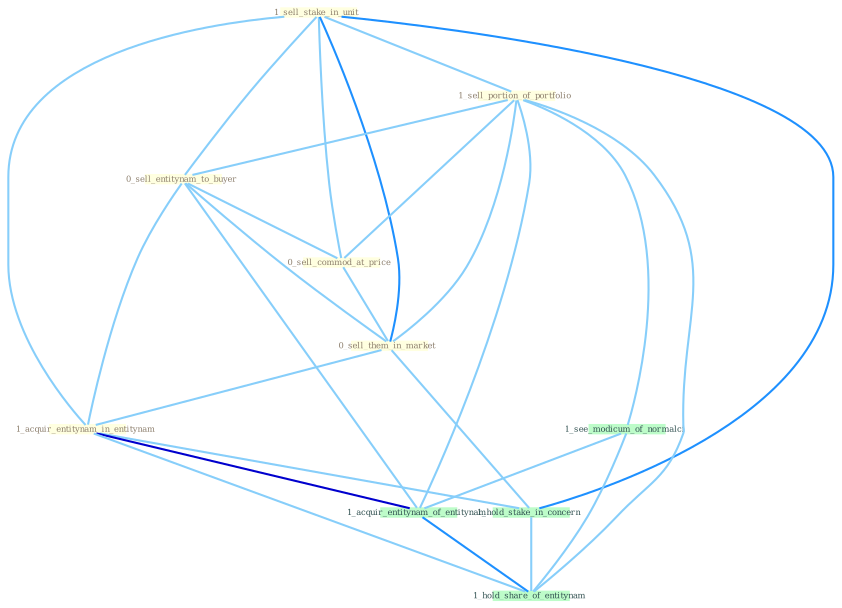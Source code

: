 Graph G{ 
    node
    [shape=polygon,style=filled,width=.5,height=.06,color="#BDFCC9",fixedsize=true,fontsize=4,
    fontcolor="#2f4f4f"];
    {node
    [color="#ffffe0", fontcolor="#8b7d6b"] "1_sell_stake_in_unit " "1_sell_portion_of_portfolio " "0_sell_entitynam_to_buyer " "0_sell_commod_at_price " "0_sell_them_in_market " "1_acquir_entitynam_in_entitynam "}
{node [color="#fff0f5", fontcolor="#b22222"]}
edge [color="#B0E2FF"];

	"1_sell_stake_in_unit " -- "1_sell_portion_of_portfolio " [w="1", color="#87cefa" ];
	"1_sell_stake_in_unit " -- "0_sell_entitynam_to_buyer " [w="1", color="#87cefa" ];
	"1_sell_stake_in_unit " -- "0_sell_commod_at_price " [w="1", color="#87cefa" ];
	"1_sell_stake_in_unit " -- "0_sell_them_in_market " [w="2", color="#1e90ff" , len=0.8];
	"1_sell_stake_in_unit " -- "1_acquir_entitynam_in_entitynam " [w="1", color="#87cefa" ];
	"1_sell_stake_in_unit " -- "1_hold_stake_in_concern " [w="2", color="#1e90ff" , len=0.8];
	"1_sell_portion_of_portfolio " -- "0_sell_entitynam_to_buyer " [w="1", color="#87cefa" ];
	"1_sell_portion_of_portfolio " -- "0_sell_commod_at_price " [w="1", color="#87cefa" ];
	"1_sell_portion_of_portfolio " -- "0_sell_them_in_market " [w="1", color="#87cefa" ];
	"1_sell_portion_of_portfolio " -- "1_see_modicum_of_normalci " [w="1", color="#87cefa" ];
	"1_sell_portion_of_portfolio " -- "1_acquir_entitynam_of_entitynam " [w="1", color="#87cefa" ];
	"1_sell_portion_of_portfolio " -- "1_hold_share_of_entitynam " [w="1", color="#87cefa" ];
	"0_sell_entitynam_to_buyer " -- "0_sell_commod_at_price " [w="1", color="#87cefa" ];
	"0_sell_entitynam_to_buyer " -- "0_sell_them_in_market " [w="1", color="#87cefa" ];
	"0_sell_entitynam_to_buyer " -- "1_acquir_entitynam_in_entitynam " [w="1", color="#87cefa" ];
	"0_sell_entitynam_to_buyer " -- "1_acquir_entitynam_of_entitynam " [w="1", color="#87cefa" ];
	"0_sell_commod_at_price " -- "0_sell_them_in_market " [w="1", color="#87cefa" ];
	"0_sell_them_in_market " -- "1_acquir_entitynam_in_entitynam " [w="1", color="#87cefa" ];
	"0_sell_them_in_market " -- "1_hold_stake_in_concern " [w="1", color="#87cefa" ];
	"1_acquir_entitynam_in_entitynam " -- "1_hold_stake_in_concern " [w="1", color="#87cefa" ];
	"1_acquir_entitynam_in_entitynam " -- "1_acquir_entitynam_of_entitynam " [w="3", color="#0000cd" , len=0.6];
	"1_acquir_entitynam_in_entitynam " -- "1_hold_share_of_entitynam " [w="1", color="#87cefa" ];
	"1_hold_stake_in_concern " -- "1_hold_share_of_entitynam " [w="1", color="#87cefa" ];
	"1_see_modicum_of_normalci " -- "1_acquir_entitynam_of_entitynam " [w="1", color="#87cefa" ];
	"1_see_modicum_of_normalci " -- "1_hold_share_of_entitynam " [w="1", color="#87cefa" ];
	"1_acquir_entitynam_of_entitynam " -- "1_hold_share_of_entitynam " [w="2", color="#1e90ff" , len=0.8];
}